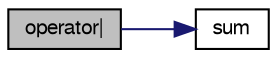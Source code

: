 digraph "operator|"
{
  bgcolor="transparent";
  edge [fontname="FreeSans",fontsize="10",labelfontname="FreeSans",labelfontsize="10"];
  node [fontname="FreeSans",fontsize="10",shape=record];
  rankdir="LR";
  Node12332 [label="operator\|",height=0.2,width=0.4,color="black", fillcolor="grey75", style="filled", fontcolor="black"];
  Node12332 -> Node12333 [color="midnightblue",fontsize="10",style="solid",fontname="FreeSans"];
  Node12333 [label="sum",height=0.2,width=0.4,color="black",URL="$a21124.html#a3d8733143aad0e03b300186ab4bef137"];
}
